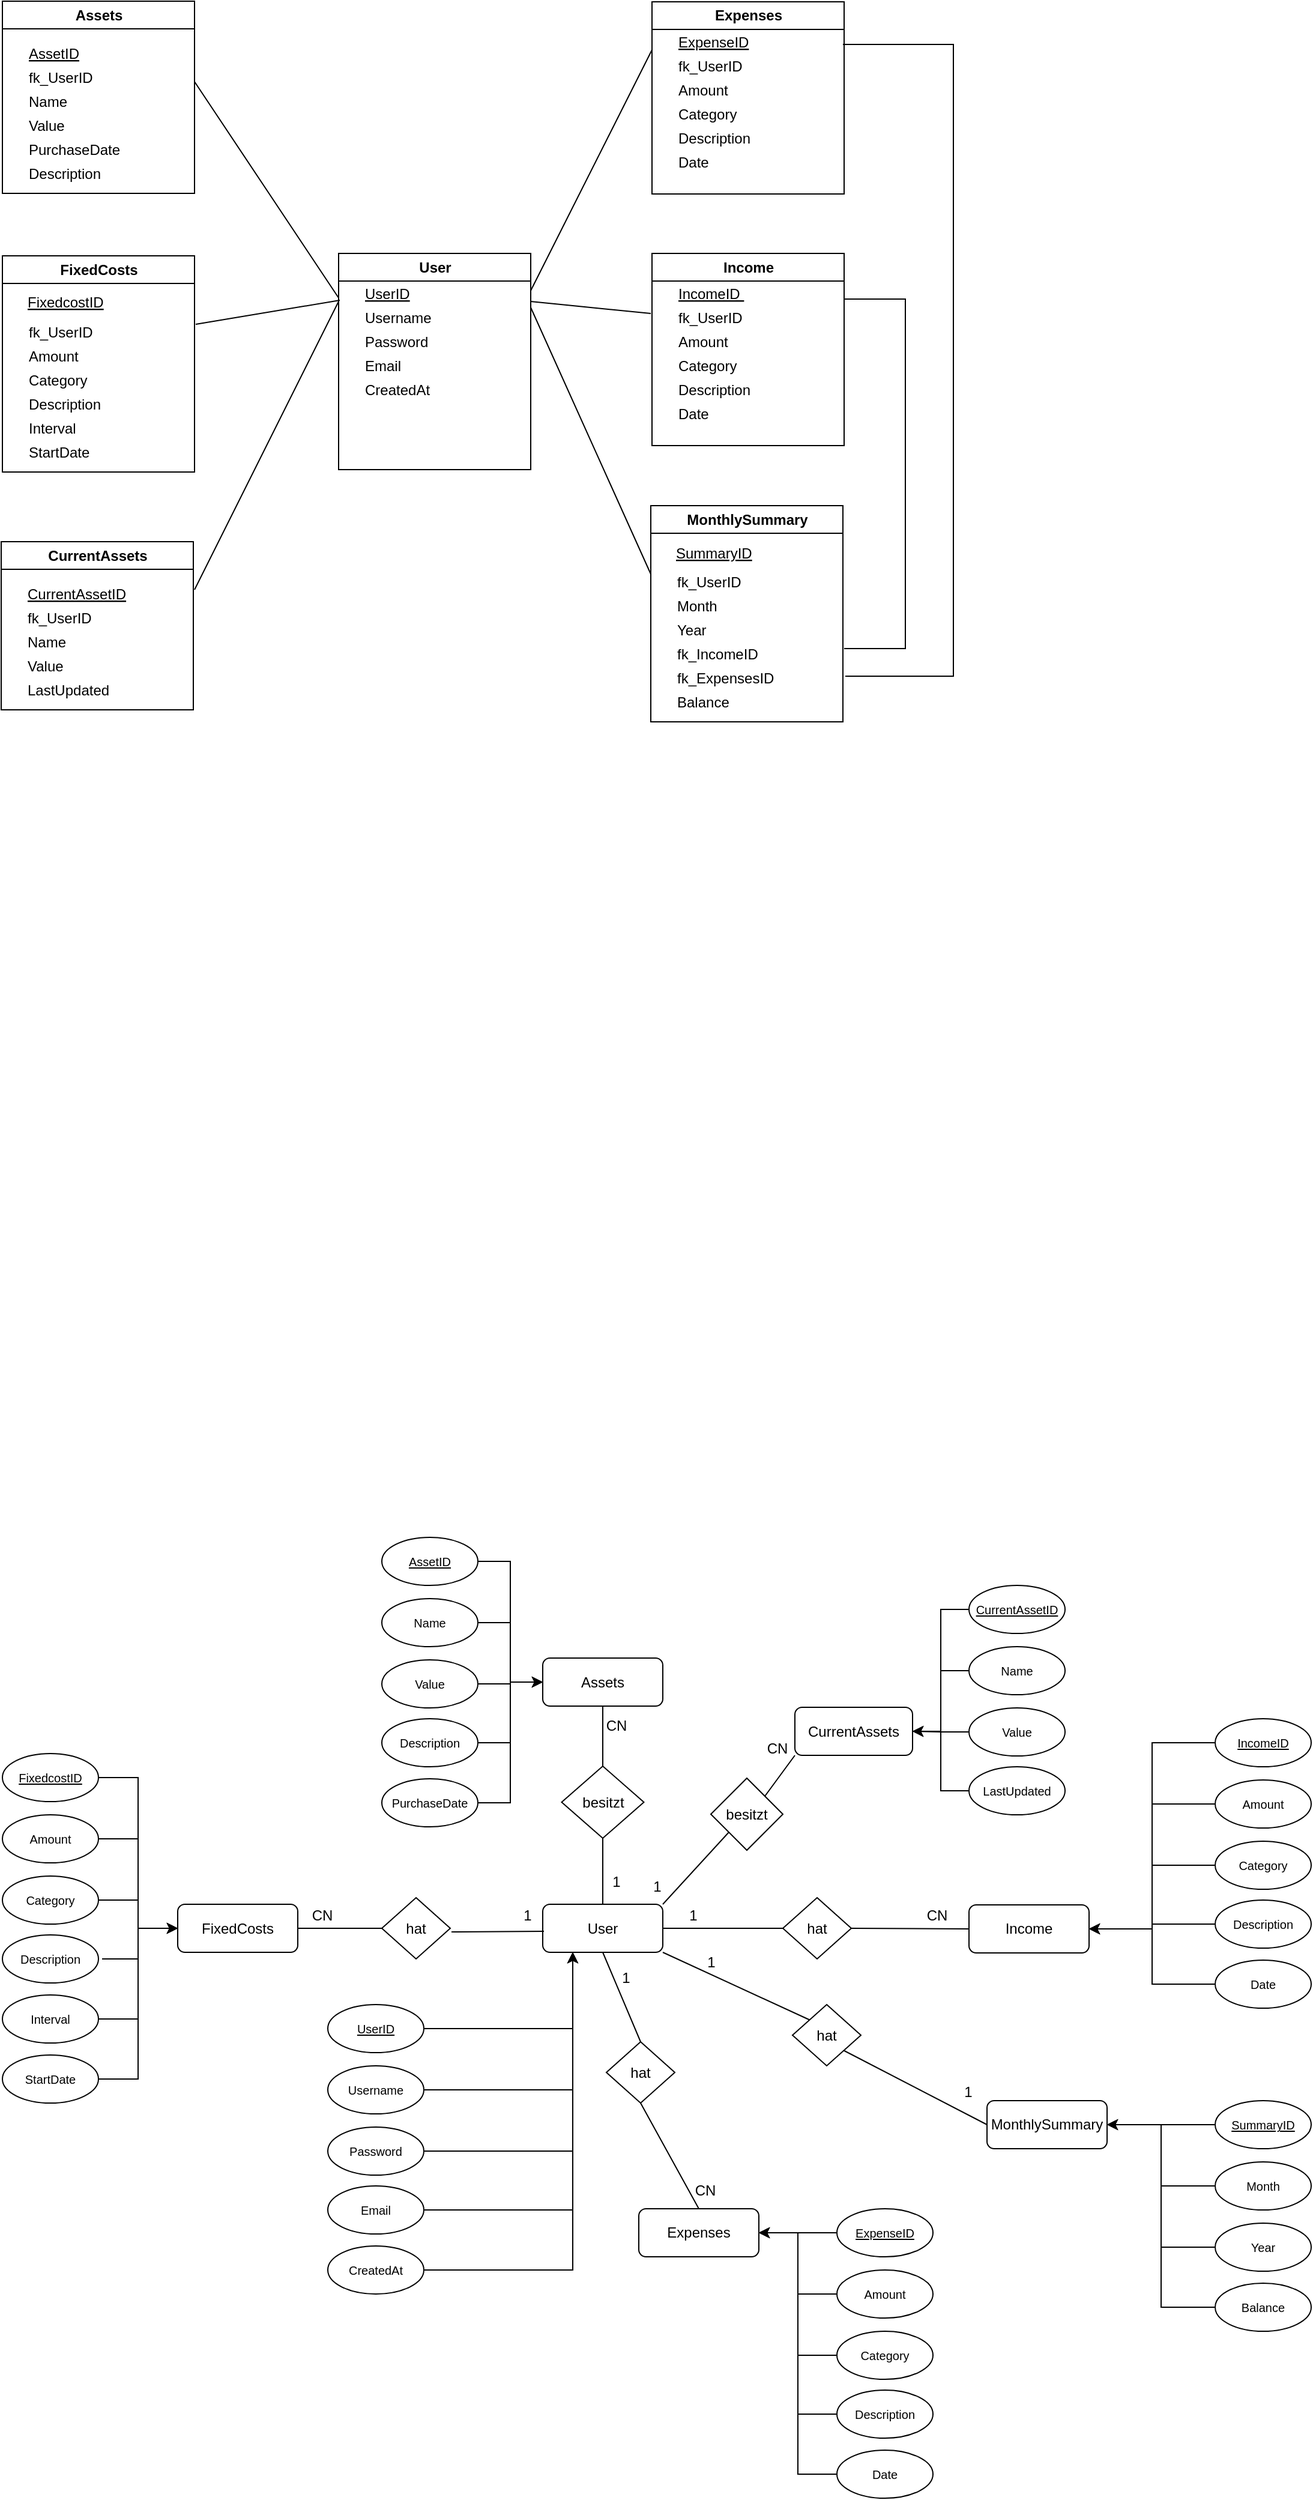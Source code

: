 <mxfile version="26.1.1">
  <diagram name="Seite-1" id="eWULCEAR82o65giofD4O">
    <mxGraphModel dx="1985" dy="1030" grid="1" gridSize="10" guides="1" tooltips="1" connect="1" arrows="1" fold="1" page="1" pageScale="1" pageWidth="827" pageHeight="1169" math="0" shadow="0">
      <root>
        <mxCell id="0" />
        <mxCell id="1" parent="0" />
        <mxCell id="Mo4naeVb-LohlzA2sKmW-172" value="User" style="rounded=1;whiteSpace=wrap;html=1;" vertex="1" parent="1">
          <mxGeometry x="548" y="1665.5" width="100" height="40" as="geometry" />
        </mxCell>
        <mxCell id="Mo4naeVb-LohlzA2sKmW-173" value="Income" style="rounded=1;whiteSpace=wrap;html=1;" vertex="1" parent="1">
          <mxGeometry x="903" y="1666" width="100" height="40" as="geometry" />
        </mxCell>
        <mxCell id="Mo4naeVb-LohlzA2sKmW-174" value="Expenses" style="rounded=1;whiteSpace=wrap;html=1;" vertex="1" parent="1">
          <mxGeometry x="628" y="1919" width="100" height="40" as="geometry" />
        </mxCell>
        <mxCell id="Mo4naeVb-LohlzA2sKmW-175" value="FixedCosts" style="rounded=1;whiteSpace=wrap;html=1;" vertex="1" parent="1">
          <mxGeometry x="244" y="1665.5" width="100" height="40" as="geometry" />
        </mxCell>
        <mxCell id="Mo4naeVb-LohlzA2sKmW-176" value="Assets" style="rounded=1;whiteSpace=wrap;html=1;" vertex="1" parent="1">
          <mxGeometry x="548" y="1460.5" width="100" height="40" as="geometry" />
        </mxCell>
        <mxCell id="Mo4naeVb-LohlzA2sKmW-177" value="CurrentAssets" style="rounded=1;whiteSpace=wrap;html=1;" vertex="1" parent="1">
          <mxGeometry x="758" y="1501.5" width="98" height="40" as="geometry" />
        </mxCell>
        <mxCell id="Mo4naeVb-LohlzA2sKmW-178" value="MonthlySummary" style="rounded=1;whiteSpace=wrap;html=1;" vertex="1" parent="1">
          <mxGeometry x="918" y="1829" width="100" height="40" as="geometry" />
        </mxCell>
        <mxCell id="Mo4naeVb-LohlzA2sKmW-179" value="" style="endArrow=none;html=1;rounded=0;entryX=0.5;entryY=1;entryDx=0;entryDy=0;exitX=0.5;exitY=0;exitDx=0;exitDy=0;" edge="1" parent="1" source="Mo4naeVb-LohlzA2sKmW-187" target="Mo4naeVb-LohlzA2sKmW-172">
          <mxGeometry width="50" height="50" relative="1" as="geometry">
            <mxPoint x="658" y="1765.5" as="sourcePoint" />
            <mxPoint x="705" y="1785.5" as="targetPoint" />
          </mxGeometry>
        </mxCell>
        <mxCell id="Mo4naeVb-LohlzA2sKmW-180" value="" style="endArrow=none;html=1;rounded=0;exitX=1;exitY=0.5;exitDx=0;exitDy=0;entryX=0;entryY=0.5;entryDx=0;entryDy=0;" edge="1" parent="1" source="Mo4naeVb-LohlzA2sKmW-172" target="Mo4naeVb-LohlzA2sKmW-185">
          <mxGeometry width="50" height="50" relative="1" as="geometry">
            <mxPoint x="718" y="1715.5" as="sourcePoint" />
            <mxPoint x="768" y="1665.5" as="targetPoint" />
          </mxGeometry>
        </mxCell>
        <mxCell id="Mo4naeVb-LohlzA2sKmW-181" value="1" style="text;html=1;align=center;verticalAlign=middle;resizable=0;points=[];autosize=1;strokeColor=none;fillColor=none;" vertex="1" parent="1">
          <mxGeometry x="658" y="1660" width="30" height="30" as="geometry" />
        </mxCell>
        <mxCell id="Mo4naeVb-LohlzA2sKmW-182" value="CN" style="text;html=1;align=center;verticalAlign=middle;resizable=0;points=[];autosize=1;strokeColor=none;fillColor=none;" vertex="1" parent="1">
          <mxGeometry x="856" y="1660" width="40" height="30" as="geometry" />
        </mxCell>
        <mxCell id="Mo4naeVb-LohlzA2sKmW-183" value="1" style="text;html=1;align=center;verticalAlign=middle;resizable=0;points=[];autosize=1;strokeColor=none;fillColor=none;" vertex="1" parent="1">
          <mxGeometry x="602.25" y="1711.5" width="30" height="30" as="geometry" />
        </mxCell>
        <mxCell id="Mo4naeVb-LohlzA2sKmW-184" value="CN" style="text;html=1;align=center;verticalAlign=middle;resizable=0;points=[];autosize=1;strokeColor=none;fillColor=none;" vertex="1" parent="1">
          <mxGeometry x="663" y="1889" width="40" height="30" as="geometry" />
        </mxCell>
        <mxCell id="Mo4naeVb-LohlzA2sKmW-185" value="hat" style="rhombus;whiteSpace=wrap;html=1;" vertex="1" parent="1">
          <mxGeometry x="748" y="1660" width="57" height="51" as="geometry" />
        </mxCell>
        <mxCell id="Mo4naeVb-LohlzA2sKmW-186" value="" style="endArrow=none;html=1;rounded=0;exitX=1;exitY=0.5;exitDx=0;exitDy=0;entryX=0;entryY=0.5;entryDx=0;entryDy=0;" edge="1" parent="1" source="Mo4naeVb-LohlzA2sKmW-185" target="Mo4naeVb-LohlzA2sKmW-173">
          <mxGeometry width="50" height="50" relative="1" as="geometry">
            <mxPoint x="688" y="1805.5" as="sourcePoint" />
            <mxPoint x="778" y="1715.5" as="targetPoint" />
          </mxGeometry>
        </mxCell>
        <mxCell id="Mo4naeVb-LohlzA2sKmW-187" value="hat" style="rhombus;whiteSpace=wrap;html=1;" vertex="1" parent="1">
          <mxGeometry x="601" y="1780" width="57" height="51" as="geometry" />
        </mxCell>
        <mxCell id="Mo4naeVb-LohlzA2sKmW-188" value="" style="endArrow=none;html=1;rounded=0;exitX=0.5;exitY=0;exitDx=0;exitDy=0;entryX=0.5;entryY=1;entryDx=0;entryDy=0;" edge="1" parent="1" source="Mo4naeVb-LohlzA2sKmW-174" target="Mo4naeVb-LohlzA2sKmW-187">
          <mxGeometry width="50" height="50" relative="1" as="geometry">
            <mxPoint x="698" y="1805.5" as="sourcePoint" />
            <mxPoint x="748" y="1755.5" as="targetPoint" />
          </mxGeometry>
        </mxCell>
        <mxCell id="Mo4naeVb-LohlzA2sKmW-189" value="" style="endArrow=none;html=1;rounded=0;entryX=0;entryY=0.5;entryDx=0;entryDy=0;exitX=1;exitY=0.5;exitDx=0;exitDy=0;" edge="1" parent="1" source="Mo4naeVb-LohlzA2sKmW-175" target="Mo4naeVb-LohlzA2sKmW-192">
          <mxGeometry width="50" height="50" relative="1" as="geometry">
            <mxPoint x="368" y="1730.5" as="sourcePoint" />
            <mxPoint x="464" y="1665" as="targetPoint" />
          </mxGeometry>
        </mxCell>
        <mxCell id="Mo4naeVb-LohlzA2sKmW-190" value="1" style="text;html=1;align=center;verticalAlign=middle;resizable=0;points=[];autosize=1;strokeColor=none;fillColor=none;" vertex="1" parent="1">
          <mxGeometry x="520" y="1660" width="30" height="30" as="geometry" />
        </mxCell>
        <mxCell id="Mo4naeVb-LohlzA2sKmW-191" value="CN" style="text;html=1;align=center;verticalAlign=middle;resizable=0;points=[];autosize=1;strokeColor=none;fillColor=none;" vertex="1" parent="1">
          <mxGeometry x="344" y="1660" width="40" height="30" as="geometry" />
        </mxCell>
        <mxCell id="Mo4naeVb-LohlzA2sKmW-192" value="hat" style="rhombus;whiteSpace=wrap;html=1;" vertex="1" parent="1">
          <mxGeometry x="414" y="1660" width="57" height="51" as="geometry" />
        </mxCell>
        <mxCell id="Mo4naeVb-LohlzA2sKmW-193" value="" style="endArrow=none;html=1;rounded=0;exitX=1;exitY=0.5;exitDx=0;exitDy=0;entryX=0;entryY=0.5;entryDx=0;entryDy=0;" edge="1" parent="1">
          <mxGeometry width="50" height="50" relative="1" as="geometry">
            <mxPoint x="472" y="1688.5" as="sourcePoint" />
            <mxPoint x="549" y="1688" as="targetPoint" />
          </mxGeometry>
        </mxCell>
        <mxCell id="Mo4naeVb-LohlzA2sKmW-194" value="" style="endArrow=none;html=1;rounded=0;exitX=0.5;exitY=0;exitDx=0;exitDy=0;entryX=0.5;entryY=1;entryDx=0;entryDy=0;" edge="1" parent="1" source="Mo4naeVb-LohlzA2sKmW-172" target="Mo4naeVb-LohlzA2sKmW-197">
          <mxGeometry width="50" height="50" relative="1" as="geometry">
            <mxPoint x="644" y="1595.5" as="sourcePoint" />
            <mxPoint x="764" y="1575.5" as="targetPoint" />
          </mxGeometry>
        </mxCell>
        <mxCell id="Mo4naeVb-LohlzA2sKmW-195" value="1" style="text;html=1;align=center;verticalAlign=middle;resizable=0;points=[];autosize=1;strokeColor=none;fillColor=none;" vertex="1" parent="1">
          <mxGeometry x="594" y="1631.5" width="30" height="30" as="geometry" />
        </mxCell>
        <mxCell id="Mo4naeVb-LohlzA2sKmW-196" value="CN" style="text;html=1;align=center;verticalAlign=middle;resizable=0;points=[];autosize=1;strokeColor=none;fillColor=none;" vertex="1" parent="1">
          <mxGeometry x="589" y="1501.5" width="40" height="30" as="geometry" />
        </mxCell>
        <mxCell id="Mo4naeVb-LohlzA2sKmW-197" value="besitzt" style="rhombus;whiteSpace=wrap;html=1;" vertex="1" parent="1">
          <mxGeometry x="563.75" y="1550.5" width="68.5" height="60" as="geometry" />
        </mxCell>
        <mxCell id="Mo4naeVb-LohlzA2sKmW-198" value="" style="endArrow=none;html=1;rounded=0;exitX=0.5;exitY=0;exitDx=0;exitDy=0;entryX=0.5;entryY=1;entryDx=0;entryDy=0;" edge="1" parent="1" source="Mo4naeVb-LohlzA2sKmW-197" target="Mo4naeVb-LohlzA2sKmW-176">
          <mxGeometry width="50" height="50" relative="1" as="geometry">
            <mxPoint x="684" y="1715.5" as="sourcePoint" />
            <mxPoint x="848" y="1595.5" as="targetPoint" />
          </mxGeometry>
        </mxCell>
        <mxCell id="Mo4naeVb-LohlzA2sKmW-199" value="" style="endArrow=none;html=1;rounded=0;exitX=1;exitY=0;exitDx=0;exitDy=0;entryX=0;entryY=1;entryDx=0;entryDy=0;" edge="1" parent="1" source="Mo4naeVb-LohlzA2sKmW-172" target="Mo4naeVb-LohlzA2sKmW-202">
          <mxGeometry width="50" height="50" relative="1" as="geometry">
            <mxPoint x="678" y="1585.5" as="sourcePoint" />
            <mxPoint x="798" y="1565.5" as="targetPoint" />
          </mxGeometry>
        </mxCell>
        <mxCell id="Mo4naeVb-LohlzA2sKmW-200" value="1" style="text;html=1;align=center;verticalAlign=middle;resizable=0;points=[];autosize=1;strokeColor=none;fillColor=none;" vertex="1" parent="1">
          <mxGeometry x="628" y="1635.5" width="30" height="30" as="geometry" />
        </mxCell>
        <mxCell id="Mo4naeVb-LohlzA2sKmW-201" value="CN" style="text;html=1;align=center;verticalAlign=middle;resizable=0;points=[];autosize=1;strokeColor=none;fillColor=none;" vertex="1" parent="1">
          <mxGeometry x="723" y="1520.5" width="40" height="30" as="geometry" />
        </mxCell>
        <mxCell id="Mo4naeVb-LohlzA2sKmW-202" value="besitzt" style="rhombus;whiteSpace=wrap;html=1;" vertex="1" parent="1">
          <mxGeometry x="688" y="1560.5" width="60" height="60" as="geometry" />
        </mxCell>
        <mxCell id="Mo4naeVb-LohlzA2sKmW-203" value="" style="endArrow=none;html=1;rounded=0;exitX=1;exitY=0;exitDx=0;exitDy=0;entryX=0;entryY=1;entryDx=0;entryDy=0;" edge="1" parent="1" source="Mo4naeVb-LohlzA2sKmW-202" target="Mo4naeVb-LohlzA2sKmW-177">
          <mxGeometry width="50" height="50" relative="1" as="geometry">
            <mxPoint x="718" y="1705.5" as="sourcePoint" />
            <mxPoint x="882" y="1585.5" as="targetPoint" />
          </mxGeometry>
        </mxCell>
        <mxCell id="Mo4naeVb-LohlzA2sKmW-204" value="" style="endArrow=none;html=1;rounded=0;exitX=1;exitY=1;exitDx=0;exitDy=0;entryX=0;entryY=0;entryDx=0;entryDy=0;" edge="1" parent="1" source="Mo4naeVb-LohlzA2sKmW-172" target="Mo4naeVb-LohlzA2sKmW-206">
          <mxGeometry width="50" height="50" relative="1" as="geometry">
            <mxPoint x="718" y="1785.5" as="sourcePoint" />
            <mxPoint x="838" y="1765.5" as="targetPoint" />
          </mxGeometry>
        </mxCell>
        <mxCell id="Mo4naeVb-LohlzA2sKmW-205" value="1" style="text;html=1;align=center;verticalAlign=middle;resizable=0;points=[];autosize=1;strokeColor=none;fillColor=none;" vertex="1" parent="1">
          <mxGeometry x="673" y="1699" width="30" height="30" as="geometry" />
        </mxCell>
        <mxCell id="Mo4naeVb-LohlzA2sKmW-206" value="hat" style="rhombus;whiteSpace=wrap;html=1;" vertex="1" parent="1">
          <mxGeometry x="756" y="1749" width="57" height="51" as="geometry" />
        </mxCell>
        <mxCell id="Mo4naeVb-LohlzA2sKmW-207" style="edgeStyle=orthogonalEdgeStyle;rounded=0;orthogonalLoop=1;jettySize=auto;html=1;entryX=0;entryY=0.5;entryDx=0;entryDy=0;" edge="1" parent="1" source="Mo4naeVb-LohlzA2sKmW-208" target="Mo4naeVb-LohlzA2sKmW-176">
          <mxGeometry relative="1" as="geometry">
            <mxPoint x="508" y="1519" as="targetPoint" />
          </mxGeometry>
        </mxCell>
        <mxCell id="Mo4naeVb-LohlzA2sKmW-208" value="&lt;font style=&quot;font-size: 10px;&quot;&gt;Description&lt;/font&gt;" style="ellipse;whiteSpace=wrap;html=1;" vertex="1" parent="1">
          <mxGeometry x="414" y="1511" width="80" height="40" as="geometry" />
        </mxCell>
        <mxCell id="Mo4naeVb-LohlzA2sKmW-209" style="edgeStyle=orthogonalEdgeStyle;rounded=0;orthogonalLoop=1;jettySize=auto;html=1;entryX=0;entryY=0.5;entryDx=0;entryDy=0;" edge="1" parent="1" source="Mo4naeVb-LohlzA2sKmW-210" target="Mo4naeVb-LohlzA2sKmW-176">
          <mxGeometry relative="1" as="geometry" />
        </mxCell>
        <mxCell id="Mo4naeVb-LohlzA2sKmW-210" value="&lt;font style=&quot;font-size: 10px;&quot;&gt;PurchaseDate&lt;/font&gt;" style="ellipse;whiteSpace=wrap;html=1;" vertex="1" parent="1">
          <mxGeometry x="414" y="1561" width="80" height="40" as="geometry" />
        </mxCell>
        <mxCell id="Mo4naeVb-LohlzA2sKmW-211" style="edgeStyle=orthogonalEdgeStyle;rounded=0;orthogonalLoop=1;jettySize=auto;html=1;entryX=0;entryY=0.5;entryDx=0;entryDy=0;" edge="1" parent="1" source="Mo4naeVb-LohlzA2sKmW-212" target="Mo4naeVb-LohlzA2sKmW-176">
          <mxGeometry relative="1" as="geometry">
            <Array as="points">
              <mxPoint x="521" y="1482" />
              <mxPoint x="521" y="1480" />
            </Array>
          </mxGeometry>
        </mxCell>
        <mxCell id="Mo4naeVb-LohlzA2sKmW-212" value="&lt;font style=&quot;font-size: 10px;&quot;&gt;Value&lt;/font&gt;" style="ellipse;whiteSpace=wrap;html=1;" vertex="1" parent="1">
          <mxGeometry x="414" y="1462" width="80" height="40" as="geometry" />
        </mxCell>
        <mxCell id="Mo4naeVb-LohlzA2sKmW-213" style="edgeStyle=orthogonalEdgeStyle;rounded=0;orthogonalLoop=1;jettySize=auto;html=1;entryX=0;entryY=0.5;entryDx=0;entryDy=0;" edge="1" parent="1" source="Mo4naeVb-LohlzA2sKmW-214" target="Mo4naeVb-LohlzA2sKmW-176">
          <mxGeometry relative="1" as="geometry" />
        </mxCell>
        <mxCell id="Mo4naeVb-LohlzA2sKmW-214" value="&lt;font style=&quot;font-size: 10px;&quot;&gt;Name&lt;/font&gt;" style="ellipse;whiteSpace=wrap;html=1;" vertex="1" parent="1">
          <mxGeometry x="414" y="1411" width="80" height="40" as="geometry" />
        </mxCell>
        <mxCell id="Mo4naeVb-LohlzA2sKmW-215" style="edgeStyle=orthogonalEdgeStyle;rounded=0;orthogonalLoop=1;jettySize=auto;html=1;entryX=0;entryY=0.5;entryDx=0;entryDy=0;" edge="1" parent="1" source="Mo4naeVb-LohlzA2sKmW-216" target="Mo4naeVb-LohlzA2sKmW-176">
          <mxGeometry relative="1" as="geometry" />
        </mxCell>
        <mxCell id="Mo4naeVb-LohlzA2sKmW-216" value="&lt;font style=&quot;font-size: 10px;&quot;&gt;&lt;u&gt;AssetID&lt;/u&gt;&lt;/font&gt;" style="ellipse;whiteSpace=wrap;html=1;" vertex="1" parent="1">
          <mxGeometry x="414" y="1360" width="80" height="40" as="geometry" />
        </mxCell>
        <mxCell id="Mo4naeVb-LohlzA2sKmW-217" style="edgeStyle=orthogonalEdgeStyle;rounded=0;orthogonalLoop=1;jettySize=auto;html=1;entryX=1;entryY=0.5;entryDx=0;entryDy=0;" edge="1" parent="1" source="Mo4naeVb-LohlzA2sKmW-218" target="Mo4naeVb-LohlzA2sKmW-177">
          <mxGeometry relative="1" as="geometry" />
        </mxCell>
        <mxCell id="Mo4naeVb-LohlzA2sKmW-218" value="&lt;font style=&quot;font-size: 10px;&quot;&gt;LastUpdated&lt;/font&gt;" style="ellipse;whiteSpace=wrap;html=1;" vertex="1" parent="1">
          <mxGeometry x="903" y="1551" width="80" height="40" as="geometry" />
        </mxCell>
        <mxCell id="Mo4naeVb-LohlzA2sKmW-219" style="edgeStyle=orthogonalEdgeStyle;rounded=0;orthogonalLoop=1;jettySize=auto;html=1;entryX=1;entryY=0.5;entryDx=0;entryDy=0;" edge="1" parent="1" source="Mo4naeVb-LohlzA2sKmW-220" target="Mo4naeVb-LohlzA2sKmW-177">
          <mxGeometry relative="1" as="geometry" />
        </mxCell>
        <mxCell id="Mo4naeVb-LohlzA2sKmW-220" value="&lt;font style=&quot;font-size: 10px;&quot;&gt;Value&lt;/font&gt;" style="ellipse;whiteSpace=wrap;html=1;" vertex="1" parent="1">
          <mxGeometry x="903" y="1502" width="80" height="40" as="geometry" />
        </mxCell>
        <mxCell id="Mo4naeVb-LohlzA2sKmW-221" style="edgeStyle=orthogonalEdgeStyle;rounded=0;orthogonalLoop=1;jettySize=auto;html=1;entryX=1;entryY=0.5;entryDx=0;entryDy=0;" edge="1" parent="1" source="Mo4naeVb-LohlzA2sKmW-222" target="Mo4naeVb-LohlzA2sKmW-177">
          <mxGeometry relative="1" as="geometry" />
        </mxCell>
        <mxCell id="Mo4naeVb-LohlzA2sKmW-222" value="&lt;font style=&quot;font-size: 10px;&quot;&gt;Name&lt;/font&gt;" style="ellipse;whiteSpace=wrap;html=1;" vertex="1" parent="1">
          <mxGeometry x="903" y="1451" width="80" height="40" as="geometry" />
        </mxCell>
        <mxCell id="Mo4naeVb-LohlzA2sKmW-223" style="edgeStyle=orthogonalEdgeStyle;rounded=0;orthogonalLoop=1;jettySize=auto;html=1;entryX=1;entryY=0.5;entryDx=0;entryDy=0;" edge="1" parent="1" source="Mo4naeVb-LohlzA2sKmW-224" target="Mo4naeVb-LohlzA2sKmW-177">
          <mxGeometry relative="1" as="geometry" />
        </mxCell>
        <mxCell id="Mo4naeVb-LohlzA2sKmW-224" value="&lt;font style=&quot;font-size: 10px;&quot;&gt;&lt;u&gt;CurrentAssetID&lt;/u&gt;&lt;/font&gt;" style="ellipse;whiteSpace=wrap;html=1;" vertex="1" parent="1">
          <mxGeometry x="903" y="1400" width="80" height="40" as="geometry" />
        </mxCell>
        <mxCell id="Mo4naeVb-LohlzA2sKmW-225" style="edgeStyle=orthogonalEdgeStyle;rounded=0;orthogonalLoop=1;jettySize=auto;html=1;entryX=0;entryY=0.5;entryDx=0;entryDy=0;" edge="1" parent="1" target="Mo4naeVb-LohlzA2sKmW-175">
          <mxGeometry relative="1" as="geometry">
            <mxPoint x="247" y="1685.5" as="targetPoint" />
            <mxPoint x="181" y="1711" as="sourcePoint" />
            <Array as="points">
              <mxPoint x="211" y="1711" />
              <mxPoint x="211" y="1685" />
            </Array>
          </mxGeometry>
        </mxCell>
        <mxCell id="Mo4naeVb-LohlzA2sKmW-226" value="&lt;font style=&quot;font-size: 10px;&quot;&gt;Description&lt;/font&gt;" style="ellipse;whiteSpace=wrap;html=1;" vertex="1" parent="1">
          <mxGeometry x="98" y="1691" width="80" height="40" as="geometry" />
        </mxCell>
        <mxCell id="Mo4naeVb-LohlzA2sKmW-227" style="edgeStyle=orthogonalEdgeStyle;rounded=0;orthogonalLoop=1;jettySize=auto;html=1;entryX=0;entryY=0.5;entryDx=0;entryDy=0;" edge="1" parent="1" source="Mo4naeVb-LohlzA2sKmW-228" target="Mo4naeVb-LohlzA2sKmW-175">
          <mxGeometry relative="1" as="geometry" />
        </mxCell>
        <mxCell id="Mo4naeVb-LohlzA2sKmW-228" value="&lt;font style=&quot;font-size: 10px;&quot;&gt;Interval&lt;/font&gt;" style="ellipse;whiteSpace=wrap;html=1;" vertex="1" parent="1">
          <mxGeometry x="98" y="1741" width="80" height="40" as="geometry" />
        </mxCell>
        <mxCell id="Mo4naeVb-LohlzA2sKmW-229" style="edgeStyle=orthogonalEdgeStyle;rounded=0;orthogonalLoop=1;jettySize=auto;html=1;entryX=0;entryY=0.5;entryDx=0;entryDy=0;" edge="1" parent="1" source="Mo4naeVb-LohlzA2sKmW-230" target="Mo4naeVb-LohlzA2sKmW-175">
          <mxGeometry relative="1" as="geometry" />
        </mxCell>
        <mxCell id="Mo4naeVb-LohlzA2sKmW-230" value="&lt;font style=&quot;font-size: 10px;&quot;&gt;Category&lt;/font&gt;" style="ellipse;whiteSpace=wrap;html=1;" vertex="1" parent="1">
          <mxGeometry x="98" y="1642" width="80" height="40" as="geometry" />
        </mxCell>
        <mxCell id="Mo4naeVb-LohlzA2sKmW-231" style="edgeStyle=orthogonalEdgeStyle;rounded=0;orthogonalLoop=1;jettySize=auto;html=1;entryX=0;entryY=0.5;entryDx=0;entryDy=0;" edge="1" parent="1" source="Mo4naeVb-LohlzA2sKmW-232" target="Mo4naeVb-LohlzA2sKmW-175">
          <mxGeometry relative="1" as="geometry" />
        </mxCell>
        <mxCell id="Mo4naeVb-LohlzA2sKmW-232" value="&lt;font style=&quot;font-size: 10px;&quot;&gt;Amount&lt;/font&gt;" style="ellipse;whiteSpace=wrap;html=1;" vertex="1" parent="1">
          <mxGeometry x="98" y="1591" width="80" height="40" as="geometry" />
        </mxCell>
        <mxCell id="Mo4naeVb-LohlzA2sKmW-233" style="edgeStyle=orthogonalEdgeStyle;rounded=0;orthogonalLoop=1;jettySize=auto;html=1;entryX=0;entryY=0.5;entryDx=0;entryDy=0;" edge="1" parent="1" source="Mo4naeVb-LohlzA2sKmW-234" target="Mo4naeVb-LohlzA2sKmW-175">
          <mxGeometry relative="1" as="geometry">
            <mxPoint x="248" y="1610.5" as="targetPoint" />
          </mxGeometry>
        </mxCell>
        <mxCell id="Mo4naeVb-LohlzA2sKmW-234" value="&lt;font style=&quot;font-size: 10px;&quot;&gt;&lt;u&gt;FixedcostID&lt;/u&gt;&lt;/font&gt;" style="ellipse;whiteSpace=wrap;html=1;" vertex="1" parent="1">
          <mxGeometry x="98" y="1540" width="80" height="40" as="geometry" />
        </mxCell>
        <mxCell id="Mo4naeVb-LohlzA2sKmW-235" style="edgeStyle=orthogonalEdgeStyle;rounded=0;orthogonalLoop=1;jettySize=auto;html=1;entryX=0;entryY=0.5;entryDx=0;entryDy=0;" edge="1" parent="1" source="Mo4naeVb-LohlzA2sKmW-236" target="Mo4naeVb-LohlzA2sKmW-175">
          <mxGeometry relative="1" as="geometry">
            <mxPoint x="218" y="1810.5" as="targetPoint" />
          </mxGeometry>
        </mxCell>
        <mxCell id="Mo4naeVb-LohlzA2sKmW-236" value="&lt;font style=&quot;font-size: 10px;&quot;&gt;StartDate&lt;/font&gt;" style="ellipse;whiteSpace=wrap;html=1;" vertex="1" parent="1">
          <mxGeometry x="98" y="1791" width="80" height="40" as="geometry" />
        </mxCell>
        <mxCell id="Mo4naeVb-LohlzA2sKmW-237" value="1" style="text;html=1;align=center;verticalAlign=middle;resizable=0;points=[];autosize=1;strokeColor=none;fillColor=none;" vertex="1" parent="1">
          <mxGeometry x="887" y="1806.5" width="30" height="30" as="geometry" />
        </mxCell>
        <mxCell id="Mo4naeVb-LohlzA2sKmW-238" value="" style="endArrow=none;html=1;rounded=0;exitX=1;exitY=1;exitDx=0;exitDy=0;entryX=0;entryY=0.5;entryDx=0;entryDy=0;" edge="1" parent="1" source="Mo4naeVb-LohlzA2sKmW-206" target="Mo4naeVb-LohlzA2sKmW-178">
          <mxGeometry width="50" height="50" relative="1" as="geometry">
            <mxPoint x="558" y="1879" as="sourcePoint" />
            <mxPoint x="608" y="1829" as="targetPoint" />
          </mxGeometry>
        </mxCell>
        <mxCell id="Mo4naeVb-LohlzA2sKmW-239" style="edgeStyle=orthogonalEdgeStyle;rounded=0;orthogonalLoop=1;jettySize=auto;html=1;entryX=0.25;entryY=1;entryDx=0;entryDy=0;" edge="1" parent="1" source="Mo4naeVb-LohlzA2sKmW-240" target="Mo4naeVb-LohlzA2sKmW-172">
          <mxGeometry relative="1" as="geometry" />
        </mxCell>
        <mxCell id="Mo4naeVb-LohlzA2sKmW-240" value="&lt;font style=&quot;font-size: 10px;&quot;&gt;Email&lt;/font&gt;" style="ellipse;whiteSpace=wrap;html=1;" vertex="1" parent="1">
          <mxGeometry x="369" y="1900" width="80" height="40" as="geometry" />
        </mxCell>
        <mxCell id="Mo4naeVb-LohlzA2sKmW-241" style="edgeStyle=orthogonalEdgeStyle;rounded=0;orthogonalLoop=1;jettySize=auto;html=1;entryX=0.25;entryY=1;entryDx=0;entryDy=0;" edge="1" parent="1" source="Mo4naeVb-LohlzA2sKmW-242" target="Mo4naeVb-LohlzA2sKmW-172">
          <mxGeometry relative="1" as="geometry" />
        </mxCell>
        <mxCell id="Mo4naeVb-LohlzA2sKmW-242" value="&lt;font style=&quot;font-size: 10px;&quot;&gt;CreatedAt&lt;/font&gt;" style="ellipse;whiteSpace=wrap;html=1;" vertex="1" parent="1">
          <mxGeometry x="369" y="1950" width="80" height="40" as="geometry" />
        </mxCell>
        <mxCell id="Mo4naeVb-LohlzA2sKmW-243" style="edgeStyle=orthogonalEdgeStyle;rounded=0;orthogonalLoop=1;jettySize=auto;html=1;entryX=0.25;entryY=1;entryDx=0;entryDy=0;" edge="1" parent="1" source="Mo4naeVb-LohlzA2sKmW-244" target="Mo4naeVb-LohlzA2sKmW-172">
          <mxGeometry relative="1" as="geometry">
            <mxPoint x="548" y="1706" as="targetPoint" />
          </mxGeometry>
        </mxCell>
        <mxCell id="Mo4naeVb-LohlzA2sKmW-244" value="&lt;font style=&quot;font-size: 10px;&quot;&gt;Password&lt;/font&gt;" style="ellipse;whiteSpace=wrap;html=1;" vertex="1" parent="1">
          <mxGeometry x="369" y="1851" width="80" height="40" as="geometry" />
        </mxCell>
        <mxCell id="Mo4naeVb-LohlzA2sKmW-245" style="edgeStyle=orthogonalEdgeStyle;rounded=0;orthogonalLoop=1;jettySize=auto;html=1;entryX=0.25;entryY=1;entryDx=0;entryDy=0;" edge="1" parent="1" source="Mo4naeVb-LohlzA2sKmW-246" target="Mo4naeVb-LohlzA2sKmW-172">
          <mxGeometry relative="1" as="geometry">
            <mxPoint x="518" y="1739" as="targetPoint" />
          </mxGeometry>
        </mxCell>
        <mxCell id="Mo4naeVb-LohlzA2sKmW-246" value="&lt;font style=&quot;font-size: 10px;&quot;&gt;Username&lt;/font&gt;" style="ellipse;whiteSpace=wrap;html=1;" vertex="1" parent="1">
          <mxGeometry x="369" y="1800" width="80" height="40" as="geometry" />
        </mxCell>
        <mxCell id="Mo4naeVb-LohlzA2sKmW-247" style="edgeStyle=orthogonalEdgeStyle;rounded=0;orthogonalLoop=1;jettySize=auto;html=1;entryX=0.25;entryY=1;entryDx=0;entryDy=0;" edge="1" parent="1" source="Mo4naeVb-LohlzA2sKmW-248" target="Mo4naeVb-LohlzA2sKmW-172">
          <mxGeometry relative="1" as="geometry" />
        </mxCell>
        <mxCell id="Mo4naeVb-LohlzA2sKmW-248" value="&lt;font style=&quot;font-size: 10px;&quot;&gt;&lt;u&gt;UserID&lt;/u&gt;&lt;/font&gt;" style="ellipse;whiteSpace=wrap;html=1;" vertex="1" parent="1">
          <mxGeometry x="369" y="1749" width="80" height="40" as="geometry" />
        </mxCell>
        <mxCell id="Mo4naeVb-LohlzA2sKmW-249" style="edgeStyle=orthogonalEdgeStyle;rounded=0;orthogonalLoop=1;jettySize=auto;html=1;entryX=1;entryY=0.5;entryDx=0;entryDy=0;" edge="1" parent="1" source="Mo4naeVb-LohlzA2sKmW-250" target="Mo4naeVb-LohlzA2sKmW-174">
          <mxGeometry relative="1" as="geometry" />
        </mxCell>
        <mxCell id="Mo4naeVb-LohlzA2sKmW-250" value="&lt;font style=&quot;font-size: 10px;&quot;&gt;Description&lt;/font&gt;" style="ellipse;whiteSpace=wrap;html=1;" vertex="1" parent="1">
          <mxGeometry x="793" y="2070" width="80" height="40" as="geometry" />
        </mxCell>
        <mxCell id="Mo4naeVb-LohlzA2sKmW-251" style="edgeStyle=orthogonalEdgeStyle;rounded=0;orthogonalLoop=1;jettySize=auto;html=1;entryX=1;entryY=0.5;entryDx=0;entryDy=0;" edge="1" parent="1" source="Mo4naeVb-LohlzA2sKmW-252" target="Mo4naeVb-LohlzA2sKmW-174">
          <mxGeometry relative="1" as="geometry" />
        </mxCell>
        <mxCell id="Mo4naeVb-LohlzA2sKmW-252" value="&lt;font style=&quot;font-size: 10px;&quot;&gt;Date&lt;/font&gt;" style="ellipse;whiteSpace=wrap;html=1;" vertex="1" parent="1">
          <mxGeometry x="793" y="2120" width="80" height="40" as="geometry" />
        </mxCell>
        <mxCell id="Mo4naeVb-LohlzA2sKmW-253" style="edgeStyle=orthogonalEdgeStyle;rounded=0;orthogonalLoop=1;jettySize=auto;html=1;entryX=1;entryY=0.5;entryDx=0;entryDy=0;" edge="1" parent="1" source="Mo4naeVb-LohlzA2sKmW-254" target="Mo4naeVb-LohlzA2sKmW-174">
          <mxGeometry relative="1" as="geometry" />
        </mxCell>
        <mxCell id="Mo4naeVb-LohlzA2sKmW-254" value="&lt;font style=&quot;font-size: 10px;&quot;&gt;Category&lt;/font&gt;" style="ellipse;whiteSpace=wrap;html=1;" vertex="1" parent="1">
          <mxGeometry x="793" y="2021" width="80" height="40" as="geometry" />
        </mxCell>
        <mxCell id="Mo4naeVb-LohlzA2sKmW-255" style="edgeStyle=orthogonalEdgeStyle;rounded=0;orthogonalLoop=1;jettySize=auto;html=1;entryX=1;entryY=0.5;entryDx=0;entryDy=0;" edge="1" parent="1" source="Mo4naeVb-LohlzA2sKmW-256" target="Mo4naeVb-LohlzA2sKmW-174">
          <mxGeometry relative="1" as="geometry" />
        </mxCell>
        <mxCell id="Mo4naeVb-LohlzA2sKmW-256" value="&lt;font style=&quot;font-size: 10px;&quot;&gt;Amount&lt;/font&gt;" style="ellipse;whiteSpace=wrap;html=1;" vertex="1" parent="1">
          <mxGeometry x="793" y="1970" width="80" height="40" as="geometry" />
        </mxCell>
        <mxCell id="Mo4naeVb-LohlzA2sKmW-257" style="edgeStyle=orthogonalEdgeStyle;rounded=0;orthogonalLoop=1;jettySize=auto;html=1;entryX=1;entryY=0.5;entryDx=0;entryDy=0;" edge="1" parent="1" source="Mo4naeVb-LohlzA2sKmW-258" target="Mo4naeVb-LohlzA2sKmW-174">
          <mxGeometry relative="1" as="geometry" />
        </mxCell>
        <mxCell id="Mo4naeVb-LohlzA2sKmW-258" value="&lt;font style=&quot;font-size: 10px;&quot;&gt;&lt;u&gt;ExpenseID&lt;/u&gt;&lt;/font&gt;" style="ellipse;whiteSpace=wrap;html=1;" vertex="1" parent="1">
          <mxGeometry x="793" y="1919" width="80" height="40" as="geometry" />
        </mxCell>
        <mxCell id="Mo4naeVb-LohlzA2sKmW-263" style="edgeStyle=orthogonalEdgeStyle;rounded=0;orthogonalLoop=1;jettySize=auto;html=1;entryX=1;entryY=0.5;entryDx=0;entryDy=0;" edge="1" parent="1" source="Mo4naeVb-LohlzA2sKmW-264" target="Mo4naeVb-LohlzA2sKmW-178">
          <mxGeometry relative="1" as="geometry" />
        </mxCell>
        <mxCell id="Mo4naeVb-LohlzA2sKmW-264" value="&lt;font style=&quot;font-size: 10px;&quot;&gt;Year&lt;/font&gt;" style="ellipse;whiteSpace=wrap;html=1;" vertex="1" parent="1">
          <mxGeometry x="1108" y="1931" width="80" height="40" as="geometry" />
        </mxCell>
        <mxCell id="Mo4naeVb-LohlzA2sKmW-265" style="edgeStyle=orthogonalEdgeStyle;rounded=0;orthogonalLoop=1;jettySize=auto;html=1;entryX=1;entryY=0.5;entryDx=0;entryDy=0;" edge="1" parent="1" source="Mo4naeVb-LohlzA2sKmW-266" target="Mo4naeVb-LohlzA2sKmW-178">
          <mxGeometry relative="1" as="geometry" />
        </mxCell>
        <mxCell id="Mo4naeVb-LohlzA2sKmW-266" value="&lt;font style=&quot;font-size: 10px;&quot;&gt;Month&lt;/font&gt;" style="ellipse;whiteSpace=wrap;html=1;" vertex="1" parent="1">
          <mxGeometry x="1108" y="1880" width="80" height="40" as="geometry" />
        </mxCell>
        <mxCell id="Mo4naeVb-LohlzA2sKmW-267" style="edgeStyle=orthogonalEdgeStyle;rounded=0;orthogonalLoop=1;jettySize=auto;html=1;entryX=1;entryY=0.5;entryDx=0;entryDy=0;" edge="1" parent="1" source="Mo4naeVb-LohlzA2sKmW-268" target="Mo4naeVb-LohlzA2sKmW-178">
          <mxGeometry relative="1" as="geometry" />
        </mxCell>
        <mxCell id="Mo4naeVb-LohlzA2sKmW-268" value="&lt;font style=&quot;font-size: 10px;&quot;&gt;&lt;u&gt;SummaryID&lt;/u&gt;&lt;/font&gt;" style="ellipse;whiteSpace=wrap;html=1;" vertex="1" parent="1">
          <mxGeometry x="1108" y="1829" width="80" height="40" as="geometry" />
        </mxCell>
        <mxCell id="Mo4naeVb-LohlzA2sKmW-269" style="edgeStyle=orthogonalEdgeStyle;rounded=0;orthogonalLoop=1;jettySize=auto;html=1;entryX=1;entryY=0.5;entryDx=0;entryDy=0;" edge="1" parent="1" source="Mo4naeVb-LohlzA2sKmW-270" target="Mo4naeVb-LohlzA2sKmW-178">
          <mxGeometry relative="1" as="geometry" />
        </mxCell>
        <mxCell id="Mo4naeVb-LohlzA2sKmW-270" value="&lt;font style=&quot;font-size: 10px;&quot;&gt;Balance&lt;/font&gt;" style="ellipse;whiteSpace=wrap;html=1;" vertex="1" parent="1">
          <mxGeometry x="1108" y="1981" width="80" height="40" as="geometry" />
        </mxCell>
        <mxCell id="Mo4naeVb-LohlzA2sKmW-271" style="edgeStyle=orthogonalEdgeStyle;rounded=0;orthogonalLoop=1;jettySize=auto;html=1;entryX=1;entryY=0.5;entryDx=0;entryDy=0;" edge="1" parent="1" source="Mo4naeVb-LohlzA2sKmW-272" target="Mo4naeVb-LohlzA2sKmW-173">
          <mxGeometry relative="1" as="geometry" />
        </mxCell>
        <mxCell id="Mo4naeVb-LohlzA2sKmW-272" value="&lt;font style=&quot;font-size: 10px;&quot;&gt;Description&lt;/font&gt;" style="ellipse;whiteSpace=wrap;html=1;" vertex="1" parent="1">
          <mxGeometry x="1108" y="1662" width="80" height="40" as="geometry" />
        </mxCell>
        <mxCell id="Mo4naeVb-LohlzA2sKmW-273" style="edgeStyle=orthogonalEdgeStyle;rounded=0;orthogonalLoop=1;jettySize=auto;html=1;entryX=1;entryY=0.5;entryDx=0;entryDy=0;" edge="1" parent="1" source="Mo4naeVb-LohlzA2sKmW-274" target="Mo4naeVb-LohlzA2sKmW-173">
          <mxGeometry relative="1" as="geometry" />
        </mxCell>
        <mxCell id="Mo4naeVb-LohlzA2sKmW-274" value="&lt;font style=&quot;font-size: 10px;&quot;&gt;Date&lt;/font&gt;" style="ellipse;whiteSpace=wrap;html=1;" vertex="1" parent="1">
          <mxGeometry x="1108" y="1712" width="80" height="40" as="geometry" />
        </mxCell>
        <mxCell id="Mo4naeVb-LohlzA2sKmW-275" style="edgeStyle=orthogonalEdgeStyle;rounded=0;orthogonalLoop=1;jettySize=auto;html=1;entryX=1;entryY=0.5;entryDx=0;entryDy=0;" edge="1" parent="1" source="Mo4naeVb-LohlzA2sKmW-276" target="Mo4naeVb-LohlzA2sKmW-173">
          <mxGeometry relative="1" as="geometry" />
        </mxCell>
        <mxCell id="Mo4naeVb-LohlzA2sKmW-276" value="&lt;font style=&quot;font-size: 10px;&quot;&gt;Category&lt;/font&gt;" style="ellipse;whiteSpace=wrap;html=1;" vertex="1" parent="1">
          <mxGeometry x="1108" y="1613" width="80" height="40" as="geometry" />
        </mxCell>
        <mxCell id="Mo4naeVb-LohlzA2sKmW-277" style="edgeStyle=orthogonalEdgeStyle;rounded=0;orthogonalLoop=1;jettySize=auto;html=1;entryX=1;entryY=0.5;entryDx=0;entryDy=0;" edge="1" parent="1" source="Mo4naeVb-LohlzA2sKmW-278" target="Mo4naeVb-LohlzA2sKmW-173">
          <mxGeometry relative="1" as="geometry" />
        </mxCell>
        <mxCell id="Mo4naeVb-LohlzA2sKmW-278" value="&lt;font style=&quot;font-size: 10px;&quot;&gt;Amount&lt;/font&gt;" style="ellipse;whiteSpace=wrap;html=1;" vertex="1" parent="1">
          <mxGeometry x="1108" y="1562" width="80" height="40" as="geometry" />
        </mxCell>
        <mxCell id="Mo4naeVb-LohlzA2sKmW-279" style="edgeStyle=orthogonalEdgeStyle;rounded=0;orthogonalLoop=1;jettySize=auto;html=1;entryX=1;entryY=0.5;entryDx=0;entryDy=0;" edge="1" parent="1" source="Mo4naeVb-LohlzA2sKmW-280" target="Mo4naeVb-LohlzA2sKmW-173">
          <mxGeometry relative="1" as="geometry" />
        </mxCell>
        <mxCell id="Mo4naeVb-LohlzA2sKmW-280" value="&lt;font style=&quot;font-size: 10px;&quot;&gt;&lt;u&gt;IncomeID&lt;/u&gt;&lt;/font&gt;" style="ellipse;whiteSpace=wrap;html=1;" vertex="1" parent="1">
          <mxGeometry x="1108" y="1511" width="80" height="40" as="geometry" />
        </mxCell>
        <mxCell id="Mo4naeVb-LohlzA2sKmW-395" value="Income" style="swimlane;html=1;container=0;movable=1;resizable=1;rotatable=1;deletable=1;editable=1;locked=0;connectable=1;" vertex="1" parent="1">
          <mxGeometry x="639" y="291" width="160" height="160" as="geometry" />
        </mxCell>
        <mxCell id="Mo4naeVb-LohlzA2sKmW-396" value="Date" style="text;container=0;movable=1;resizable=1;rotatable=1;deletable=1;editable=1;locked=0;connectable=1;" vertex="1" parent="Mo4naeVb-LohlzA2sKmW-395">
          <mxGeometry x="20" y="120" width="120" height="20" as="geometry" />
        </mxCell>
        <mxCell id="Mo4naeVb-LohlzA2sKmW-397" value="User" style="swimlane;html=1;" vertex="1" parent="1">
          <mxGeometry x="378" y="291" width="160" height="180" as="geometry" />
        </mxCell>
        <mxCell id="Mo4naeVb-LohlzA2sKmW-398" value="UserID" style="text;fontStyle=4" vertex="1" parent="Mo4naeVb-LohlzA2sKmW-397">
          <mxGeometry x="20" y="20" width="80" height="20" as="geometry" />
        </mxCell>
        <mxCell id="Mo4naeVb-LohlzA2sKmW-399" value="Username" style="text" vertex="1" parent="Mo4naeVb-LohlzA2sKmW-397">
          <mxGeometry x="20" y="40" width="120" height="20" as="geometry" />
        </mxCell>
        <mxCell id="Mo4naeVb-LohlzA2sKmW-400" value="Password" style="text" vertex="1" parent="Mo4naeVb-LohlzA2sKmW-397">
          <mxGeometry x="20" y="60" width="120" height="20" as="geometry" />
        </mxCell>
        <mxCell id="Mo4naeVb-LohlzA2sKmW-401" value="Email" style="text" vertex="1" parent="Mo4naeVb-LohlzA2sKmW-397">
          <mxGeometry x="20" y="80" width="120" height="20" as="geometry" />
        </mxCell>
        <mxCell id="Mo4naeVb-LohlzA2sKmW-402" value="CreatedAt" style="text" vertex="1" parent="Mo4naeVb-LohlzA2sKmW-397">
          <mxGeometry x="20" y="100" width="120" height="20" as="geometry" />
        </mxCell>
        <mxCell id="Mo4naeVb-LohlzA2sKmW-403" value="Expenses" style="swimlane;html=1;" vertex="1" parent="1">
          <mxGeometry x="639" y="81.5" width="160" height="160" as="geometry" />
        </mxCell>
        <mxCell id="Mo4naeVb-LohlzA2sKmW-404" value="ExpenseID" style="text;fontStyle=4" vertex="1" parent="Mo4naeVb-LohlzA2sKmW-403">
          <mxGeometry x="20" y="20" width="120" height="20" as="geometry" />
        </mxCell>
        <mxCell id="Mo4naeVb-LohlzA2sKmW-405" value="fk_UserID" style="text" vertex="1" parent="Mo4naeVb-LohlzA2sKmW-403">
          <mxGeometry x="20" y="40" width="120" height="20" as="geometry" />
        </mxCell>
        <mxCell id="Mo4naeVb-LohlzA2sKmW-406" value="Amount" style="text" vertex="1" parent="Mo4naeVb-LohlzA2sKmW-403">
          <mxGeometry x="20" y="60" width="120" height="20" as="geometry" />
        </mxCell>
        <mxCell id="Mo4naeVb-LohlzA2sKmW-407" value="Category" style="text" vertex="1" parent="Mo4naeVb-LohlzA2sKmW-403">
          <mxGeometry x="20" y="80" width="120" height="20" as="geometry" />
        </mxCell>
        <mxCell id="Mo4naeVb-LohlzA2sKmW-408" value="Description" style="text" vertex="1" parent="Mo4naeVb-LohlzA2sKmW-403">
          <mxGeometry x="20" y="100" width="120" height="20" as="geometry" />
        </mxCell>
        <mxCell id="Mo4naeVb-LohlzA2sKmW-409" value="Date" style="text" vertex="1" parent="Mo4naeVb-LohlzA2sKmW-403">
          <mxGeometry x="20" y="120" width="120" height="20" as="geometry" />
        </mxCell>
        <mxCell id="Mo4naeVb-LohlzA2sKmW-410" value="IncomeID " style="text;container=0;movable=1;resizable=1;rotatable=1;deletable=1;editable=1;locked=0;connectable=1;fontStyle=4" vertex="1" parent="1">
          <mxGeometry x="659" y="311" width="120" height="20" as="geometry" />
        </mxCell>
        <mxCell id="Mo4naeVb-LohlzA2sKmW-411" value="fk_UserID " style="text;container=0;movable=1;resizable=1;rotatable=1;deletable=1;editable=1;locked=0;connectable=1;" vertex="1" parent="1">
          <mxGeometry x="659" y="331" width="120" height="20" as="geometry" />
        </mxCell>
        <mxCell id="Mo4naeVb-LohlzA2sKmW-412" value="Amount" style="text;container=0;movable=1;resizable=1;rotatable=1;deletable=1;editable=1;locked=0;connectable=1;" vertex="1" parent="1">
          <mxGeometry x="659" y="351" width="120" height="20" as="geometry" />
        </mxCell>
        <mxCell id="Mo4naeVb-LohlzA2sKmW-413" value="Category" style="text;container=0;movable=1;resizable=1;rotatable=1;deletable=1;editable=1;locked=0;connectable=1;" vertex="1" parent="1">
          <mxGeometry x="659" y="371" width="120" height="20" as="geometry" />
        </mxCell>
        <mxCell id="Mo4naeVb-LohlzA2sKmW-414" value="Description" style="text;container=0;movable=1;resizable=1;rotatable=1;deletable=1;editable=1;locked=0;connectable=1;" vertex="1" parent="1">
          <mxGeometry x="659" y="391" width="120" height="20" as="geometry" />
        </mxCell>
        <mxCell id="Mo4naeVb-LohlzA2sKmW-415" value="FixedCosts" style="swimlane;html=1;container=0;movable=1;resizable=1;rotatable=1;deletable=1;editable=1;locked=0;connectable=1;" vertex="1" parent="1">
          <mxGeometry x="98" y="293" width="160" height="180" as="geometry" />
        </mxCell>
        <mxCell id="Mo4naeVb-LohlzA2sKmW-416" value="Interval" style="text;container=0;movable=1;resizable=1;rotatable=1;deletable=1;editable=1;locked=0;connectable=1;" vertex="1" parent="Mo4naeVb-LohlzA2sKmW-415">
          <mxGeometry x="20" y="130" width="120" height="20" as="geometry" />
        </mxCell>
        <mxCell id="Mo4naeVb-LohlzA2sKmW-417" value="Amount" style="text;container=0;movable=1;resizable=1;rotatable=1;deletable=1;editable=1;locked=0;connectable=1;" vertex="1" parent="Mo4naeVb-LohlzA2sKmW-415">
          <mxGeometry x="20" y="70" width="120" height="20" as="geometry" />
        </mxCell>
        <mxCell id="Mo4naeVb-LohlzA2sKmW-418" value="Category" style="text;container=0;movable=1;resizable=1;rotatable=1;deletable=1;editable=1;locked=0;connectable=1;" vertex="1" parent="Mo4naeVb-LohlzA2sKmW-415">
          <mxGeometry x="20" y="90" width="120" height="20" as="geometry" />
        </mxCell>
        <mxCell id="Mo4naeVb-LohlzA2sKmW-419" value="Description" style="text;container=0;movable=1;resizable=1;rotatable=1;deletable=1;editable=1;locked=0;connectable=1;" vertex="1" parent="Mo4naeVb-LohlzA2sKmW-415">
          <mxGeometry x="20" y="110" width="120" height="20" as="geometry" />
        </mxCell>
        <mxCell id="Mo4naeVb-LohlzA2sKmW-420" value="fk_UserID" style="text;container=0;movable=1;resizable=1;rotatable=1;deletable=1;editable=1;locked=0;connectable=1;" vertex="1" parent="Mo4naeVb-LohlzA2sKmW-415">
          <mxGeometry x="20" y="50" width="120" height="20" as="geometry" />
        </mxCell>
        <mxCell id="Mo4naeVb-LohlzA2sKmW-421" value="StartDate" style="text;container=0;movable=1;resizable=1;rotatable=1;deletable=1;editable=1;locked=0;connectable=1;" vertex="1" parent="Mo4naeVb-LohlzA2sKmW-415">
          <mxGeometry x="20" y="150" width="120" height="20" as="geometry" />
        </mxCell>
        <mxCell id="Mo4naeVb-LohlzA2sKmW-422" value="FixedcostID" style="text;container=0;movable=1;resizable=1;rotatable=1;deletable=1;editable=1;locked=0;connectable=1;fontStyle=4" vertex="1" parent="1">
          <mxGeometry x="117" y="318" width="120" height="15" as="geometry" />
        </mxCell>
        <mxCell id="Mo4naeVb-LohlzA2sKmW-423" value="Assets" style="swimlane;html=1;container=0;movable=1;resizable=1;rotatable=1;deletable=1;editable=1;locked=0;connectable=1;" vertex="1" parent="1">
          <mxGeometry x="98" y="81" width="160" height="160" as="geometry" />
        </mxCell>
        <mxCell id="Mo4naeVb-LohlzA2sKmW-424" value="Description" style="text;container=0;movable=1;resizable=1;rotatable=1;deletable=1;editable=1;locked=0;connectable=1;" vertex="1" parent="Mo4naeVb-LohlzA2sKmW-423">
          <mxGeometry x="20" y="130" width="120" height="20" as="geometry" />
        </mxCell>
        <mxCell id="Mo4naeVb-LohlzA2sKmW-425" value="AssetID" style="text;container=0;movable=1;resizable=1;rotatable=1;deletable=1;editable=1;locked=0;connectable=1;fontStyle=4" vertex="1" parent="Mo4naeVb-LohlzA2sKmW-423">
          <mxGeometry x="20" y="30" width="120" height="20" as="geometry" />
        </mxCell>
        <mxCell id="Mo4naeVb-LohlzA2sKmW-426" value="fk_UserID" style="text;container=0;movable=1;resizable=1;rotatable=1;deletable=1;editable=1;locked=0;connectable=1;" vertex="1" parent="Mo4naeVb-LohlzA2sKmW-423">
          <mxGeometry x="20" y="50" width="120" height="20" as="geometry" />
        </mxCell>
        <mxCell id="Mo4naeVb-LohlzA2sKmW-427" value="Name" style="text;container=0;movable=1;resizable=1;rotatable=1;deletable=1;editable=1;locked=0;connectable=1;" vertex="1" parent="Mo4naeVb-LohlzA2sKmW-423">
          <mxGeometry x="20" y="70" width="120" height="20" as="geometry" />
        </mxCell>
        <mxCell id="Mo4naeVb-LohlzA2sKmW-428" value="Value" style="text;container=0;movable=1;resizable=1;rotatable=1;deletable=1;editable=1;locked=0;connectable=1;" vertex="1" parent="Mo4naeVb-LohlzA2sKmW-423">
          <mxGeometry x="20" y="90" width="120" height="20" as="geometry" />
        </mxCell>
        <mxCell id="Mo4naeVb-LohlzA2sKmW-429" value="PurchaseDate" style="text;container=0;movable=1;resizable=1;rotatable=1;deletable=1;editable=1;locked=0;connectable=1;" vertex="1" parent="Mo4naeVb-LohlzA2sKmW-423">
          <mxGeometry x="20" y="110" width="120" height="20" as="geometry" />
        </mxCell>
        <mxCell id="Mo4naeVb-LohlzA2sKmW-430" value="CurrentAssets" style="swimlane;html=1;container=0;movable=1;resizable=1;rotatable=1;deletable=1;editable=1;locked=0;connectable=1;" vertex="1" parent="1">
          <mxGeometry x="97" y="531" width="160" height="140" as="geometry" />
        </mxCell>
        <mxCell id="Mo4naeVb-LohlzA2sKmW-431" value="CurrentAssetID" style="text;container=0;movable=1;resizable=1;rotatable=1;deletable=1;editable=1;locked=0;connectable=1;fontStyle=4" vertex="1" parent="Mo4naeVb-LohlzA2sKmW-430">
          <mxGeometry x="20" y="30" width="120" height="20" as="geometry" />
        </mxCell>
        <mxCell id="Mo4naeVb-LohlzA2sKmW-432" value="fk_UserID" style="text;container=0;movable=1;resizable=1;rotatable=1;deletable=1;editable=1;locked=0;connectable=1;" vertex="1" parent="Mo4naeVb-LohlzA2sKmW-430">
          <mxGeometry x="20" y="50" width="120" height="20" as="geometry" />
        </mxCell>
        <mxCell id="Mo4naeVb-LohlzA2sKmW-433" value="Name" style="text;container=0;movable=1;resizable=1;rotatable=1;deletable=1;editable=1;locked=0;connectable=1;" vertex="1" parent="Mo4naeVb-LohlzA2sKmW-430">
          <mxGeometry x="20" y="70" width="120" height="20" as="geometry" />
        </mxCell>
        <mxCell id="Mo4naeVb-LohlzA2sKmW-434" value="Value" style="text;container=0;movable=1;resizable=1;rotatable=1;deletable=1;editable=1;locked=0;connectable=1;" vertex="1" parent="Mo4naeVb-LohlzA2sKmW-430">
          <mxGeometry x="20" y="90" width="120" height="20" as="geometry" />
        </mxCell>
        <mxCell id="Mo4naeVb-LohlzA2sKmW-435" value="LastUpdated" style="text;container=0;movable=1;resizable=1;rotatable=1;deletable=1;editable=1;locked=0;connectable=1;" vertex="1" parent="Mo4naeVb-LohlzA2sKmW-430">
          <mxGeometry x="20" y="110" width="120" height="20" as="geometry" />
        </mxCell>
        <mxCell id="Mo4naeVb-LohlzA2sKmW-436" value="MonthlySummary" style="swimlane;html=1;container=0;movable=1;resizable=1;rotatable=1;deletable=1;editable=1;locked=0;connectable=1;" vertex="1" parent="1">
          <mxGeometry x="638" y="501" width="160" height="180" as="geometry" />
        </mxCell>
        <mxCell id="Mo4naeVb-LohlzA2sKmW-437" value="fk_ExpensesID" style="text;container=0;movable=1;resizable=1;rotatable=1;deletable=1;editable=1;locked=0;connectable=1;" vertex="1" parent="Mo4naeVb-LohlzA2sKmW-436">
          <mxGeometry x="20" y="130" width="120" height="20" as="geometry" />
        </mxCell>
        <mxCell id="Mo4naeVb-LohlzA2sKmW-438" value="Month" style="text;container=0;movable=1;resizable=1;rotatable=1;deletable=1;editable=1;locked=0;connectable=1;" vertex="1" parent="Mo4naeVb-LohlzA2sKmW-436">
          <mxGeometry x="20" y="70" width="120" height="20" as="geometry" />
        </mxCell>
        <mxCell id="Mo4naeVb-LohlzA2sKmW-439" value="Year" style="text;container=0;movable=1;resizable=1;rotatable=1;deletable=1;editable=1;locked=0;connectable=1;" vertex="1" parent="Mo4naeVb-LohlzA2sKmW-436">
          <mxGeometry x="20" y="90" width="120" height="20" as="geometry" />
        </mxCell>
        <mxCell id="Mo4naeVb-LohlzA2sKmW-440" value="fk_IncomeID" style="text;container=0;movable=1;resizable=1;rotatable=1;deletable=1;editable=1;locked=0;connectable=1;" vertex="1" parent="Mo4naeVb-LohlzA2sKmW-436">
          <mxGeometry x="20" y="110" width="120" height="20" as="geometry" />
        </mxCell>
        <mxCell id="Mo4naeVb-LohlzA2sKmW-441" value="fk_UserID" style="text;container=0;movable=1;resizable=1;rotatable=1;deletable=1;editable=1;locked=0;connectable=1;" vertex="1" parent="Mo4naeVb-LohlzA2sKmW-436">
          <mxGeometry x="20" y="50" width="120" height="20" as="geometry" />
        </mxCell>
        <mxCell id="Mo4naeVb-LohlzA2sKmW-442" value="Balance" style="text;container=0;movable=1;resizable=1;rotatable=1;deletable=1;editable=1;locked=0;connectable=1;" vertex="1" parent="Mo4naeVb-LohlzA2sKmW-436">
          <mxGeometry x="20" y="150" width="120" height="20" as="geometry" />
        </mxCell>
        <mxCell id="Mo4naeVb-LohlzA2sKmW-443" value="SummaryID" style="text;container=0;movable=1;resizable=1;rotatable=1;deletable=1;editable=1;locked=0;connectable=1;fontStyle=4" vertex="1" parent="Mo4naeVb-LohlzA2sKmW-436">
          <mxGeometry x="19" y="26" width="120" height="15" as="geometry" />
        </mxCell>
        <mxCell id="Mo4naeVb-LohlzA2sKmW-444" value="" style="endArrow=none;html=1;rounded=0;" edge="1" parent="1">
          <mxGeometry width="50" height="50" relative="1" as="geometry">
            <mxPoint x="538" y="331" as="sourcePoint" />
            <mxPoint x="638" y="341" as="targetPoint" />
          </mxGeometry>
        </mxCell>
        <mxCell id="Mo4naeVb-LohlzA2sKmW-445" value="" style="endArrow=none;html=1;rounded=0;entryX=1;entryY=0.25;entryDx=0;entryDy=0;" edge="1" parent="1" target="Mo4naeVb-LohlzA2sKmW-397">
          <mxGeometry width="50" height="50" relative="1" as="geometry">
            <mxPoint x="638" y="558" as="sourcePoint" />
            <mxPoint x="560" y="360" as="targetPoint" />
          </mxGeometry>
        </mxCell>
        <mxCell id="Mo4naeVb-LohlzA2sKmW-446" value="" style="endArrow=none;html=1;rounded=0;entryX=0;entryY=0.25;entryDx=0;entryDy=0;" edge="1" parent="1" target="Mo4naeVb-LohlzA2sKmW-403">
          <mxGeometry width="50" height="50" relative="1" as="geometry">
            <mxPoint x="538" y="322" as="sourcePoint" />
            <mxPoint x="580" y="120" as="targetPoint" />
          </mxGeometry>
        </mxCell>
        <mxCell id="Mo4naeVb-LohlzA2sKmW-447" value="" style="endArrow=none;html=1;rounded=0;" edge="1" parent="1">
          <mxGeometry width="50" height="50" relative="1" as="geometry">
            <mxPoint x="258" y="571" as="sourcePoint" />
            <mxPoint x="378" y="331" as="targetPoint" />
          </mxGeometry>
        </mxCell>
        <mxCell id="Mo4naeVb-LohlzA2sKmW-448" value="" style="endArrow=none;html=1;rounded=0;" edge="1" parent="1">
          <mxGeometry width="50" height="50" relative="1" as="geometry">
            <mxPoint x="259" y="350" as="sourcePoint" />
            <mxPoint x="379" y="330" as="targetPoint" />
          </mxGeometry>
        </mxCell>
        <mxCell id="Mo4naeVb-LohlzA2sKmW-449" value="" style="endArrow=none;html=1;rounded=0;" edge="1" parent="1">
          <mxGeometry width="50" height="50" relative="1" as="geometry">
            <mxPoint x="258" y="148" as="sourcePoint" />
            <mxPoint x="378" y="328" as="targetPoint" />
          </mxGeometry>
        </mxCell>
        <mxCell id="Mo4naeVb-LohlzA2sKmW-450" value="" style="endArrow=none;html=1;rounded=0;" edge="1" parent="1">
          <mxGeometry width="50" height="50" relative="1" as="geometry">
            <mxPoint x="799" y="620" as="sourcePoint" />
            <mxPoint x="799" y="329" as="targetPoint" />
            <Array as="points">
              <mxPoint x="850" y="620" />
              <mxPoint x="850" y="329" />
            </Array>
          </mxGeometry>
        </mxCell>
        <mxCell id="Mo4naeVb-LohlzA2sKmW-451" value="" style="endArrow=none;html=1;rounded=0;" edge="1" parent="1">
          <mxGeometry width="50" height="50" relative="1" as="geometry">
            <mxPoint x="800" y="643" as="sourcePoint" />
            <mxPoint x="798" y="117" as="targetPoint" />
            <Array as="points">
              <mxPoint x="890" y="643" />
              <mxPoint x="890" y="117" />
            </Array>
          </mxGeometry>
        </mxCell>
      </root>
    </mxGraphModel>
  </diagram>
</mxfile>
